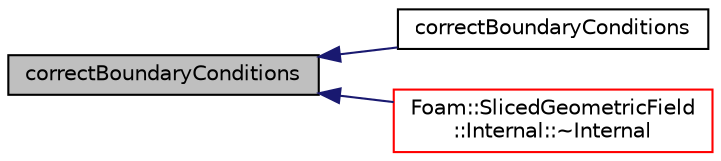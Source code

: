 digraph "correctBoundaryConditions"
{
  bgcolor="transparent";
  edge [fontname="Helvetica",fontsize="10",labelfontname="Helvetica",labelfontsize="10"];
  node [fontname="Helvetica",fontsize="10",shape=record];
  rankdir="LR";
  Node29 [label="correctBoundaryConditions",height=0.2,width=0.4,color="black", fillcolor="grey75", style="filled", fontcolor="black"];
  Node29 -> Node30 [dir="back",color="midnightblue",fontsize="10",style="solid",fontname="Helvetica"];
  Node30 [label="correctBoundaryConditions",height=0.2,width=0.4,color="black",URL="$a23245.html#ab9797e6be135dd9cb83c3ec8a4e15059"];
  Node29 -> Node31 [dir="back",color="midnightblue",fontsize="10",style="solid",fontname="Helvetica"];
  Node31 [label="Foam::SlicedGeometricField\l::Internal::~Internal",height=0.2,width=0.4,color="red",URL="$a27661.html#a843bc3756f0f8e13ccd60053fb57d0e5",tooltip="Destructor. "];
}
